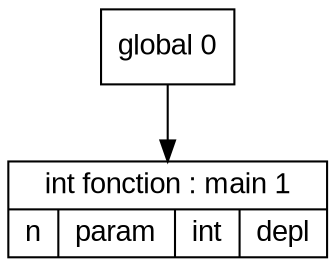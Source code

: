 digraph "tds"{

	node [fontname="Arial"];

	N1 [shape=record label="{ int fonction : main 1
	| { n | param | int | depl }
	}"];

	N0 [shape=record label="{ global 0
	}"];


	N0 -> N1; 
}
